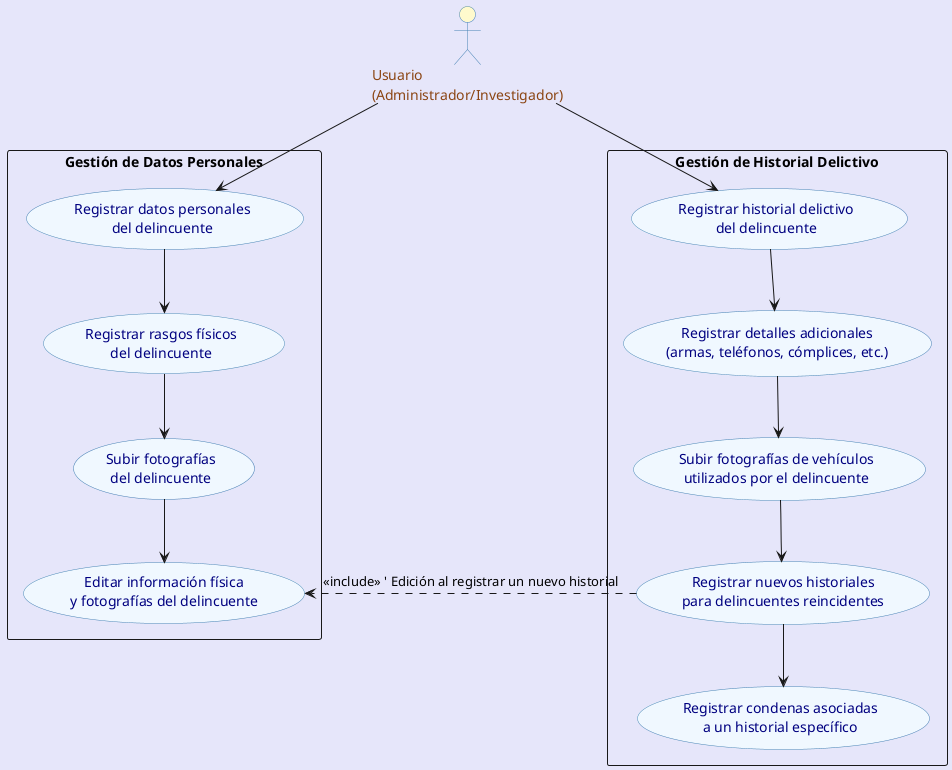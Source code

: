 @startuml
skinparam packageStyle rectangle
skinparam usecase {
    BackgroundColor #F0F8FF
    BorderColor #4682B4
    FontColor #000080
}

skinparam actor {
    BackgroundColor #FFFACD
    BorderColor #4682B4
    FontColor #8B4513
}

skinparam BorderColor #8A2BE2

' Organización más vertical
top to bottom direction

actor "Usuario\n(Administrador/Investigador)" as User

rectangle "Gestión de Datos Personales" {
    usecase "Registrar datos personales\ndel delincuente" as UC1
    usecase "Registrar rasgos físicos\ndel delincuente" as UC2
    usecase "Subir fotografías\ndel delincuente" as UC3
    usecase "Editar información física\ny fotografías del delincuente" as UC4
}

rectangle "Gestión de Historial Delictivo" {
    usecase "Registrar historial delictivo\ndel delincuente" as UC5
    usecase "Registrar detalles adicionales\n(armas, teléfonos, cómplices, etc.)" as UC9
    usecase "Subir fotografías de vehículos\nutilizados por el delincuente" as UC6
    usecase "Registrar nuevos historiales\npara delincuentes reincidentes" as UC7
    usecase "Registrar condenas asociadas\na un historial específico" as UC8
}
skinparam BackgroundColor #E6E6FA
    skinparam BorderColor #8A2BE2
' Relaciones principales
User --> UC1
User --> UC5

' Inclusiones organizadas de manera vertical
UC1 --> UC2
UC2 --> UC3
UC3 --> UC4

UC5 --> UC9
UC9 --> UC6
UC6 --> UC7
UC7 --> UC8

' Relación adicional
UC7 .> UC4 : <<include>> ' Edición al registrar un nuevo historial

@enduml
